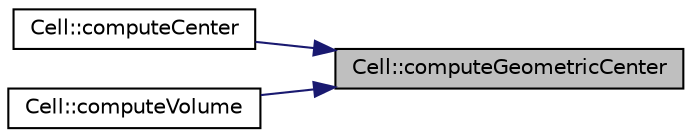 digraph "Cell::computeGeometricCenter"
{
 // LATEX_PDF_SIZE
  edge [fontname="Helvetica",fontsize="10",labelfontname="Helvetica",labelfontsize="10"];
  node [fontname="Helvetica",fontsize="10",shape=record];
  rankdir="RL";
  Node1 [label="Cell::computeGeometricCenter",height=0.2,width=0.4,color="black", fillcolor="grey75", style="filled", fontcolor="black",tooltip=" "];
  Node1 -> Node2 [dir="back",color="midnightblue",fontsize="10",style="solid",fontname="Helvetica"];
  Node2 [label="Cell::computeCenter",height=0.2,width=0.4,color="black", fillcolor="white", style="filled",URL="$classCell.html#a5423c88a81ecced77c599ae2b99caa14",tooltip=" "];
  Node1 -> Node3 [dir="back",color="midnightblue",fontsize="10",style="solid",fontname="Helvetica"];
  Node3 [label="Cell::computeVolume",height=0.2,width=0.4,color="black", fillcolor="white", style="filled",URL="$classCell.html#aaae7b279f451a03a028aaddf1ac15782",tooltip=" "];
}
